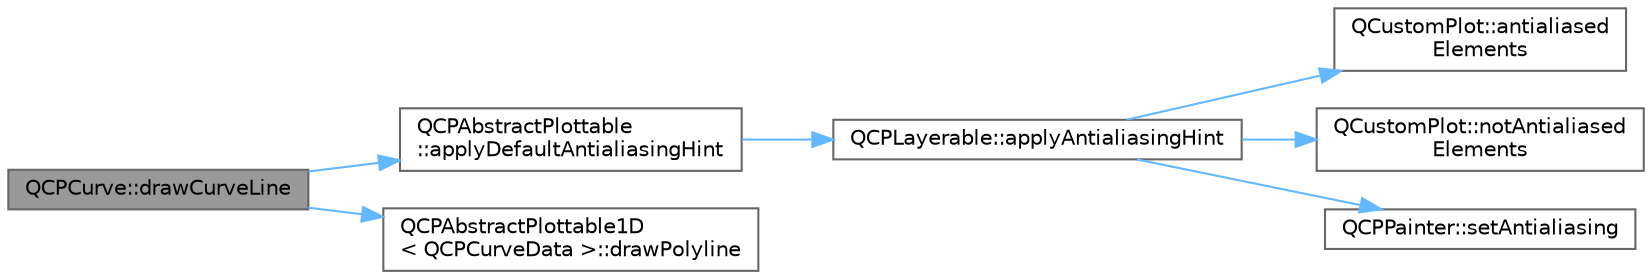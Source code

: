digraph "QCPCurve::drawCurveLine"
{
 // LATEX_PDF_SIZE
  bgcolor="transparent";
  edge [fontname=Helvetica,fontsize=10,labelfontname=Helvetica,labelfontsize=10];
  node [fontname=Helvetica,fontsize=10,shape=box,height=0.2,width=0.4];
  rankdir="LR";
  Node1 [label="QCPCurve::drawCurveLine",height=0.2,width=0.4,color="gray40", fillcolor="grey60", style="filled", fontcolor="black",tooltip=" "];
  Node1 -> Node2 [color="steelblue1",style="solid"];
  Node2 [label="QCPAbstractPlottable\l::applyDefaultAntialiasingHint",height=0.2,width=0.4,color="grey40", fillcolor="white", style="filled",URL="$class_q_c_p_abstract_plottable.html#ac032077fb0db93d6faa3273d02363398",tooltip=" "];
  Node2 -> Node3 [color="steelblue1",style="solid"];
  Node3 [label="QCPLayerable::applyAntialiasingHint",height=0.2,width=0.4,color="grey40", fillcolor="white", style="filled",URL="$class_q_c_p_layerable.html#acb663e375d2d36dc5c55021ee5a2119b",tooltip=" "];
  Node3 -> Node4 [color="steelblue1",style="solid"];
  Node4 [label="QCustomPlot::antialiased\lElements",height=0.2,width=0.4,color="grey40", fillcolor="white", style="filled",URL="$class_q_custom_plot.html#a631762eb183aceecee73d30e108641ee",tooltip=" "];
  Node3 -> Node5 [color="steelblue1",style="solid"];
  Node5 [label="QCustomPlot::notAntialiased\lElements",height=0.2,width=0.4,color="grey40", fillcolor="white", style="filled",URL="$class_q_custom_plot.html#a75571bc5b2167e83def132fc993091b3",tooltip=" "];
  Node3 -> Node6 [color="steelblue1",style="solid"];
  Node6 [label="QCPPainter::setAntialiasing",height=0.2,width=0.4,color="grey40", fillcolor="white", style="filled",URL="$class_q_c_p_painter.html#aaba1deb9188244d9ea65b035112b4d05",tooltip=" "];
  Node1 -> Node7 [color="steelblue1",style="solid"];
  Node7 [label="QCPAbstractPlottable1D\l\< QCPCurveData \>::drawPolyline",height=0.2,width=0.4,color="grey40", fillcolor="white", style="filled",URL="$class_q_c_p_abstract_plottable1_d.html#a7adc6c3cccebb5341f11e0c2b7d54206",tooltip=" "];
}
